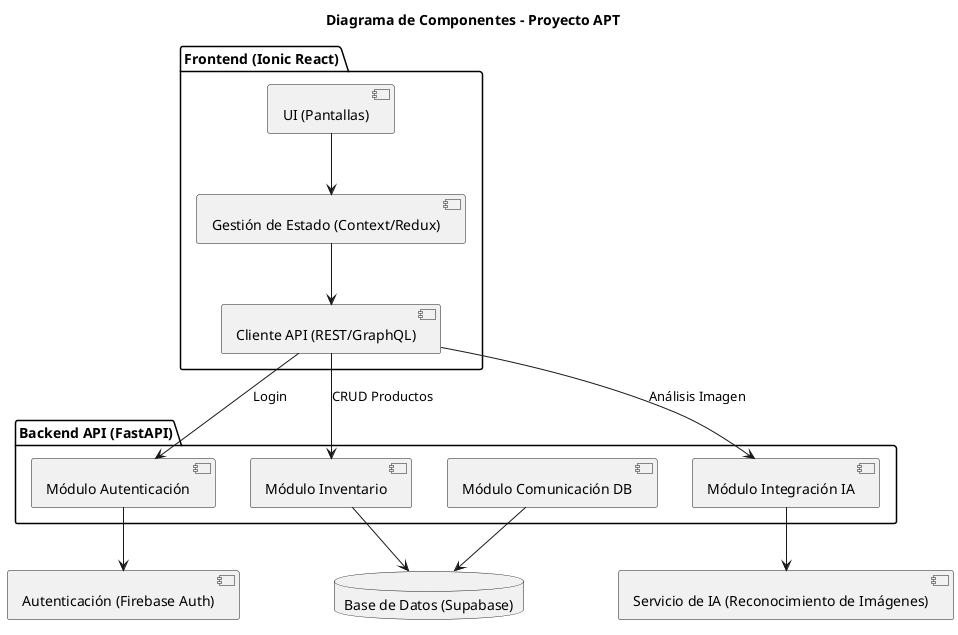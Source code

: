 @startuml Diagrama_de_componentes
title Diagrama de Componentes - Proyecto APT

package "Frontend (Ionic React)" {
    component "UI (Pantallas)" as UI
    component "Gestión de Estado (Context/Redux)" as STATE
    component "Cliente API (REST/GraphQL)" as APIClient
}

package "Backend API (FastAPI)" {
    component "Módulo Autenticación" as BEAuth
    component "Módulo Inventario" as BEInv
    component "Módulo Integración IA" as BEIA
    component "Módulo Comunicación DB" as BEDB
}

database "Base de Datos (Supabase)" as DB
component "Servicio de IA (Reconocimiento de Imágenes)" as IA
component "Autenticación (Firebase Auth)" as AUTH

UI --> STATE
STATE --> APIClient
APIClient --> BEAuth : Login
APIClient --> BEInv : CRUD Productos
APIClient --> BEIA : Análisis Imagen

BEAuth --> AUTH
BEInv --> DB
BEDB --> DB
BEIA --> IA

@enduml
